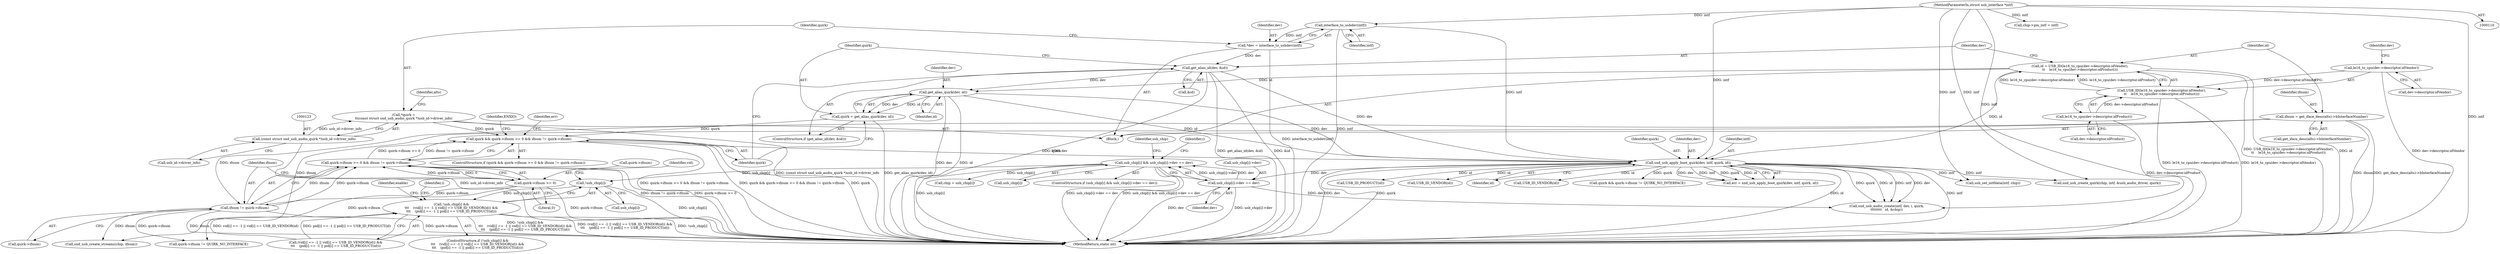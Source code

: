 digraph "0_linux_5f8cf712582617d523120df67d392059eaf2fc4b@array" {
"1000277" [label="(Call,!usb_chip[i])"];
"1000219" [label="(Call,usb_chip[i] && usb_chip[i]->dev == dev)"];
"1000223" [label="(Call,usb_chip[i]->dev == dev)"];
"1000191" [label="(Call,snd_usb_apply_boot_quirk(dev, intf, quirk, id))"];
"1000163" [label="(Call,get_alias_id(dev, &id))"];
"1000115" [label="(Call,*dev = interface_to_usbdev(intf))"];
"1000117" [label="(Call,interface_to_usbdev(intf))"];
"1000111" [label="(MethodParameterIn,struct usb_interface *intf)"];
"1000169" [label="(Call,get_alias_quirk(dev, id))"];
"1000147" [label="(Call,id = USB_ID(le16_to_cpu(dev->descriptor.idVendor),\n\t\t    le16_to_cpu(dev->descriptor.idProduct)))"];
"1000149" [label="(Call,USB_ID(le16_to_cpu(dev->descriptor.idVendor),\n\t\t    le16_to_cpu(dev->descriptor.idProduct)))"];
"1000150" [label="(Call,le16_to_cpu(dev->descriptor.idVendor))"];
"1000156" [label="(Call,le16_to_cpu(dev->descriptor.idProduct))"];
"1000173" [label="(Call,quirk && quirk->ifnum >= 0 && ifnum != quirk->ifnum)"];
"1000167" [label="(Call,quirk = get_alias_quirk(dev, id))"];
"1000120" [label="(Call,*quirk =\n\t\t(const struct snd_usb_audio_quirk *)usb_id->driver_info)"];
"1000122" [label="(Call,(const struct snd_usb_audio_quirk *)usb_id->driver_info)"];
"1000175" [label="(Call,quirk->ifnum >= 0 && ifnum != quirk->ifnum)"];
"1000176" [label="(Call,quirk->ifnum >= 0)"];
"1000181" [label="(Call,ifnum != quirk->ifnum)"];
"1000141" [label="(Call,ifnum = get_iface_desc(alts)->bInterfaceNumber)"];
"1000276" [label="(Call,!usb_chip[i] &&\n\t\t\t    (vid[i] == -1 || vid[i] == USB_ID_VENDOR(id)) &&\n\t\t\t    (pid[i] == -1 || pid[i] == USB_ID_PRODUCT(id)))"];
"1000281" [label="(Call,(vid[i] == -1 || vid[i] == USB_ID_VENDOR(id)) &&\n\t\t\t    (pid[i] == -1 || pid[i] == USB_ID_PRODUCT(id)))"];
"1000157" [label="(Call,dev->descriptor.idProduct)"];
"1000175" [label="(Call,quirk->ifnum >= 0 && ifnum != quirk->ifnum)"];
"1000195" [label="(Identifier,id)"];
"1000180" [label="(Literal,0)"];
"1000141" [label="(Call,ifnum = get_iface_desc(alts)->bInterfaceNumber)"];
"1000162" [label="(ControlStructure,if (get_alias_id(dev, &id)))"];
"1000117" [label="(Call,interface_to_usbdev(intf))"];
"1000142" [label="(Identifier,ifnum)"];
"1000183" [label="(Call,quirk->ifnum)"];
"1000168" [label="(Identifier,quirk)"];
"1000316" [label="(Call,snd_usb_audio_create(intf, dev, i, quirk,\n\t\t\t\t\t\t\t\t   id, &chip))"];
"1000115" [label="(Call,*dev = interface_to_usbdev(intf))"];
"1000156" [label="(Call,le16_to_cpu(dev->descriptor.idProduct))"];
"1000163" [label="(Call,get_alias_id(dev, &id))"];
"1000173" [label="(Call,quirk && quirk->ifnum >= 0 && ifnum != quirk->ifnum)"];
"1000118" [label="(Identifier,intf)"];
"1000251" [label="(Call,chip = usb_chip[i])"];
"1000408" [label="(Call,quirk->ifnum != QUIRK_NO_INTERFACE)"];
"1000170" [label="(Identifier,dev)"];
"1000176" [label="(Call,quirk->ifnum >= 0)"];
"1000177" [label="(Call,quirk->ifnum)"];
"1000150" [label="(Call,le16_to_cpu(dev->descriptor.idVendor))"];
"1000223" [label="(Call,usb_chip[i]->dev == dev)"];
"1000113" [label="(Block,)"];
"1000151" [label="(Call,dev->descriptor.idVendor)"];
"1000216" [label="(Identifier,i)"];
"1000192" [label="(Identifier,dev)"];
"1000219" [label="(Call,usb_chip[i] && usb_chip[i]->dev == dev)"];
"1000164" [label="(Identifier,dev)"];
"1000147" [label="(Call,id = USB_ID(le16_to_cpu(dev->descriptor.idVendor),\n\t\t    le16_to_cpu(dev->descriptor.idProduct)))"];
"1000111" [label="(MethodParameterIn,struct usb_interface *intf)"];
"1000169" [label="(Call,get_alias_quirk(dev, id))"];
"1000174" [label="(Identifier,quirk)"];
"1000357" [label="(Call,USB_ID_VENDOR(id))"];
"1000124" [label="(Call,usb_id->driver_info)"];
"1000275" [label="(ControlStructure,if (!usb_chip[i] &&\n\t\t\t    (vid[i] == -1 || vid[i] == USB_ID_VENDOR(id)) &&\n\t\t\t    (pid[i] == -1 || pid[i] == USB_ID_PRODUCT(id))))"];
"1000406" [label="(Call,quirk && quirk->ifnum != QUIRK_NO_INTERFACE)"];
"1000165" [label="(Call,&id)"];
"1000311" [label="(Identifier,enable)"];
"1000511" [label="(MethodReturn,static int)"];
"1000475" [label="(Call,usb_set_intfdata(intf, chip))"];
"1000229" [label="(Identifier,dev)"];
"1000274" [label="(Identifier,i)"];
"1000134" [label="(Identifier,alts)"];
"1000149" [label="(Call,USB_ID(le16_to_cpu(dev->descriptor.idVendor),\n\t\t    le16_to_cpu(dev->descriptor.idProduct)))"];
"1000220" [label="(Call,usb_chip[i])"];
"1000276" [label="(Call,!usb_chip[i] &&\n\t\t\t    (vid[i] == -1 || vid[i] == USB_ID_VENDOR(id)) &&\n\t\t\t    (pid[i] == -1 || pid[i] == USB_ID_PRODUCT(id)))"];
"1000122" [label="(Call,(const struct snd_usb_audio_quirk *)usb_id->driver_info)"];
"1000193" [label="(Identifier,intf)"];
"1000189" [label="(Call,err = snd_usb_apply_boot_quirk(dev, intf, quirk, id))"];
"1000329" [label="(Call,chip->pm_intf = intf)"];
"1000306" [label="(Call,USB_ID_PRODUCT(id))"];
"1000116" [label="(Identifier,dev)"];
"1000120" [label="(Call,*quirk =\n\t\t(const struct snd_usb_audio_quirk *)usb_id->driver_info)"];
"1000167" [label="(Call,quirk = get_alias_quirk(dev, id))"];
"1000236" [label="(Identifier,usb_chip)"];
"1000285" [label="(Identifier,vid)"];
"1000191" [label="(Call,snd_usb_apply_boot_quirk(dev, intf, quirk, id))"];
"1000148" [label="(Identifier,id)"];
"1000224" [label="(Call,usb_chip[i]->dev)"];
"1000171" [label="(Identifier,id)"];
"1000278" [label="(Call,usb_chip[i])"];
"1000188" [label="(Identifier,ENXIO)"];
"1000277" [label="(Call,!usb_chip[i])"];
"1000159" [label="(Identifier,dev)"];
"1000143" [label="(Call,get_iface_desc(alts)->bInterfaceNumber)"];
"1000181" [label="(Call,ifnum != quirk->ifnum)"];
"1000121" [label="(Identifier,quirk)"];
"1000218" [label="(ControlStructure,if (usb_chip[i] && usb_chip[i]->dev == dev))"];
"1000434" [label="(Call,snd_usb_create_streams(chip, ifnum))"];
"1000416" [label="(Call,snd_usb_create_quirk(chip, intf, &usb_audio_driver, quirk))"];
"1000182" [label="(Identifier,ifnum)"];
"1000194" [label="(Identifier,quirk)"];
"1000190" [label="(Identifier,err)"];
"1000172" [label="(ControlStructure,if (quirk && quirk->ifnum >= 0 && ifnum != quirk->ifnum))"];
"1000293" [label="(Call,USB_ID_VENDOR(id))"];
"1000277" -> "1000276"  [label="AST: "];
"1000277" -> "1000278"  [label="CFG: "];
"1000278" -> "1000277"  [label="AST: "];
"1000285" -> "1000277"  [label="CFG: "];
"1000276" -> "1000277"  [label="CFG: "];
"1000277" -> "1000511"  [label="DDG: usb_chip[i]"];
"1000277" -> "1000276"  [label="DDG: usb_chip[i]"];
"1000219" -> "1000277"  [label="DDG: usb_chip[i]"];
"1000219" -> "1000218"  [label="AST: "];
"1000219" -> "1000220"  [label="CFG: "];
"1000219" -> "1000223"  [label="CFG: "];
"1000220" -> "1000219"  [label="AST: "];
"1000223" -> "1000219"  [label="AST: "];
"1000236" -> "1000219"  [label="CFG: "];
"1000216" -> "1000219"  [label="CFG: "];
"1000219" -> "1000511"  [label="DDG: usb_chip[i]->dev == dev"];
"1000219" -> "1000511"  [label="DDG: usb_chip[i] && usb_chip[i]->dev == dev"];
"1000219" -> "1000511"  [label="DDG: usb_chip[i]"];
"1000223" -> "1000219"  [label="DDG: usb_chip[i]->dev"];
"1000223" -> "1000219"  [label="DDG: dev"];
"1000219" -> "1000251"  [label="DDG: usb_chip[i]"];
"1000223" -> "1000229"  [label="CFG: "];
"1000224" -> "1000223"  [label="AST: "];
"1000229" -> "1000223"  [label="AST: "];
"1000223" -> "1000511"  [label="DDG: dev"];
"1000223" -> "1000511"  [label="DDG: usb_chip[i]->dev"];
"1000191" -> "1000223"  [label="DDG: dev"];
"1000223" -> "1000316"  [label="DDG: dev"];
"1000191" -> "1000189"  [label="AST: "];
"1000191" -> "1000195"  [label="CFG: "];
"1000192" -> "1000191"  [label="AST: "];
"1000193" -> "1000191"  [label="AST: "];
"1000194" -> "1000191"  [label="AST: "];
"1000195" -> "1000191"  [label="AST: "];
"1000189" -> "1000191"  [label="CFG: "];
"1000191" -> "1000511"  [label="DDG: quirk"];
"1000191" -> "1000511"  [label="DDG: id"];
"1000191" -> "1000511"  [label="DDG: intf"];
"1000191" -> "1000511"  [label="DDG: dev"];
"1000191" -> "1000189"  [label="DDG: dev"];
"1000191" -> "1000189"  [label="DDG: intf"];
"1000191" -> "1000189"  [label="DDG: quirk"];
"1000191" -> "1000189"  [label="DDG: id"];
"1000163" -> "1000191"  [label="DDG: dev"];
"1000169" -> "1000191"  [label="DDG: dev"];
"1000169" -> "1000191"  [label="DDG: id"];
"1000117" -> "1000191"  [label="DDG: intf"];
"1000111" -> "1000191"  [label="DDG: intf"];
"1000173" -> "1000191"  [label="DDG: quirk"];
"1000147" -> "1000191"  [label="DDG: id"];
"1000191" -> "1000293"  [label="DDG: id"];
"1000191" -> "1000306"  [label="DDG: id"];
"1000191" -> "1000316"  [label="DDG: intf"];
"1000191" -> "1000316"  [label="DDG: dev"];
"1000191" -> "1000316"  [label="DDG: quirk"];
"1000191" -> "1000316"  [label="DDG: id"];
"1000191" -> "1000357"  [label="DDG: id"];
"1000191" -> "1000406"  [label="DDG: quirk"];
"1000191" -> "1000416"  [label="DDG: intf"];
"1000191" -> "1000475"  [label="DDG: intf"];
"1000163" -> "1000162"  [label="AST: "];
"1000163" -> "1000165"  [label="CFG: "];
"1000164" -> "1000163"  [label="AST: "];
"1000165" -> "1000163"  [label="AST: "];
"1000168" -> "1000163"  [label="CFG: "];
"1000174" -> "1000163"  [label="CFG: "];
"1000163" -> "1000511"  [label="DDG: dev"];
"1000163" -> "1000511"  [label="DDG: get_alias_id(dev, &id)"];
"1000163" -> "1000511"  [label="DDG: &id"];
"1000115" -> "1000163"  [label="DDG: dev"];
"1000163" -> "1000169"  [label="DDG: dev"];
"1000115" -> "1000113"  [label="AST: "];
"1000115" -> "1000117"  [label="CFG: "];
"1000116" -> "1000115"  [label="AST: "];
"1000117" -> "1000115"  [label="AST: "];
"1000121" -> "1000115"  [label="CFG: "];
"1000115" -> "1000511"  [label="DDG: interface_to_usbdev(intf)"];
"1000117" -> "1000115"  [label="DDG: intf"];
"1000117" -> "1000118"  [label="CFG: "];
"1000118" -> "1000117"  [label="AST: "];
"1000117" -> "1000511"  [label="DDG: intf"];
"1000111" -> "1000117"  [label="DDG: intf"];
"1000111" -> "1000110"  [label="AST: "];
"1000111" -> "1000511"  [label="DDG: intf"];
"1000111" -> "1000316"  [label="DDG: intf"];
"1000111" -> "1000329"  [label="DDG: intf"];
"1000111" -> "1000416"  [label="DDG: intf"];
"1000111" -> "1000475"  [label="DDG: intf"];
"1000169" -> "1000167"  [label="AST: "];
"1000169" -> "1000171"  [label="CFG: "];
"1000170" -> "1000169"  [label="AST: "];
"1000171" -> "1000169"  [label="AST: "];
"1000167" -> "1000169"  [label="CFG: "];
"1000169" -> "1000511"  [label="DDG: id"];
"1000169" -> "1000511"  [label="DDG: dev"];
"1000169" -> "1000167"  [label="DDG: dev"];
"1000169" -> "1000167"  [label="DDG: id"];
"1000147" -> "1000169"  [label="DDG: id"];
"1000147" -> "1000113"  [label="AST: "];
"1000147" -> "1000149"  [label="CFG: "];
"1000148" -> "1000147"  [label="AST: "];
"1000149" -> "1000147"  [label="AST: "];
"1000164" -> "1000147"  [label="CFG: "];
"1000147" -> "1000511"  [label="DDG: id"];
"1000147" -> "1000511"  [label="DDG: USB_ID(le16_to_cpu(dev->descriptor.idVendor),\n\t\t    le16_to_cpu(dev->descriptor.idProduct))"];
"1000149" -> "1000147"  [label="DDG: le16_to_cpu(dev->descriptor.idVendor)"];
"1000149" -> "1000147"  [label="DDG: le16_to_cpu(dev->descriptor.idProduct)"];
"1000149" -> "1000156"  [label="CFG: "];
"1000150" -> "1000149"  [label="AST: "];
"1000156" -> "1000149"  [label="AST: "];
"1000149" -> "1000511"  [label="DDG: le16_to_cpu(dev->descriptor.idVendor)"];
"1000149" -> "1000511"  [label="DDG: le16_to_cpu(dev->descriptor.idProduct)"];
"1000150" -> "1000149"  [label="DDG: dev->descriptor.idVendor"];
"1000156" -> "1000149"  [label="DDG: dev->descriptor.idProduct"];
"1000150" -> "1000151"  [label="CFG: "];
"1000151" -> "1000150"  [label="AST: "];
"1000159" -> "1000150"  [label="CFG: "];
"1000150" -> "1000511"  [label="DDG: dev->descriptor.idVendor"];
"1000156" -> "1000157"  [label="CFG: "];
"1000157" -> "1000156"  [label="AST: "];
"1000156" -> "1000511"  [label="DDG: dev->descriptor.idProduct"];
"1000173" -> "1000172"  [label="AST: "];
"1000173" -> "1000174"  [label="CFG: "];
"1000173" -> "1000175"  [label="CFG: "];
"1000174" -> "1000173"  [label="AST: "];
"1000175" -> "1000173"  [label="AST: "];
"1000188" -> "1000173"  [label="CFG: "];
"1000190" -> "1000173"  [label="CFG: "];
"1000173" -> "1000511"  [label="DDG: quirk && quirk->ifnum >= 0 && ifnum != quirk->ifnum"];
"1000173" -> "1000511"  [label="DDG: quirk"];
"1000173" -> "1000511"  [label="DDG: quirk->ifnum >= 0 && ifnum != quirk->ifnum"];
"1000167" -> "1000173"  [label="DDG: quirk"];
"1000120" -> "1000173"  [label="DDG: quirk"];
"1000175" -> "1000173"  [label="DDG: quirk->ifnum >= 0"];
"1000175" -> "1000173"  [label="DDG: ifnum != quirk->ifnum"];
"1000167" -> "1000162"  [label="AST: "];
"1000168" -> "1000167"  [label="AST: "];
"1000174" -> "1000167"  [label="CFG: "];
"1000167" -> "1000511"  [label="DDG: get_alias_quirk(dev, id)"];
"1000120" -> "1000113"  [label="AST: "];
"1000120" -> "1000122"  [label="CFG: "];
"1000121" -> "1000120"  [label="AST: "];
"1000122" -> "1000120"  [label="AST: "];
"1000134" -> "1000120"  [label="CFG: "];
"1000120" -> "1000511"  [label="DDG: (const struct snd_usb_audio_quirk *)usb_id->driver_info"];
"1000122" -> "1000120"  [label="DDG: usb_id->driver_info"];
"1000122" -> "1000124"  [label="CFG: "];
"1000123" -> "1000122"  [label="AST: "];
"1000124" -> "1000122"  [label="AST: "];
"1000122" -> "1000511"  [label="DDG: usb_id->driver_info"];
"1000175" -> "1000176"  [label="CFG: "];
"1000175" -> "1000181"  [label="CFG: "];
"1000176" -> "1000175"  [label="AST: "];
"1000181" -> "1000175"  [label="AST: "];
"1000175" -> "1000511"  [label="DDG: ifnum != quirk->ifnum"];
"1000175" -> "1000511"  [label="DDG: quirk->ifnum >= 0"];
"1000176" -> "1000175"  [label="DDG: quirk->ifnum"];
"1000176" -> "1000175"  [label="DDG: 0"];
"1000181" -> "1000175"  [label="DDG: ifnum"];
"1000181" -> "1000175"  [label="DDG: quirk->ifnum"];
"1000176" -> "1000180"  [label="CFG: "];
"1000177" -> "1000176"  [label="AST: "];
"1000180" -> "1000176"  [label="AST: "];
"1000182" -> "1000176"  [label="CFG: "];
"1000176" -> "1000511"  [label="DDG: quirk->ifnum"];
"1000176" -> "1000181"  [label="DDG: quirk->ifnum"];
"1000176" -> "1000408"  [label="DDG: quirk->ifnum"];
"1000181" -> "1000183"  [label="CFG: "];
"1000182" -> "1000181"  [label="AST: "];
"1000183" -> "1000181"  [label="AST: "];
"1000181" -> "1000511"  [label="DDG: ifnum"];
"1000181" -> "1000511"  [label="DDG: quirk->ifnum"];
"1000141" -> "1000181"  [label="DDG: ifnum"];
"1000181" -> "1000408"  [label="DDG: quirk->ifnum"];
"1000181" -> "1000434"  [label="DDG: ifnum"];
"1000141" -> "1000113"  [label="AST: "];
"1000141" -> "1000143"  [label="CFG: "];
"1000142" -> "1000141"  [label="AST: "];
"1000143" -> "1000141"  [label="AST: "];
"1000148" -> "1000141"  [label="CFG: "];
"1000141" -> "1000511"  [label="DDG: ifnum"];
"1000141" -> "1000511"  [label="DDG: get_iface_desc(alts)->bInterfaceNumber"];
"1000141" -> "1000434"  [label="DDG: ifnum"];
"1000276" -> "1000275"  [label="AST: "];
"1000276" -> "1000281"  [label="CFG: "];
"1000281" -> "1000276"  [label="AST: "];
"1000311" -> "1000276"  [label="CFG: "];
"1000274" -> "1000276"  [label="CFG: "];
"1000276" -> "1000511"  [label="DDG: !usb_chip[i] &&\n\t\t\t    (vid[i] == -1 || vid[i] == USB_ID_VENDOR(id)) &&\n\t\t\t    (pid[i] == -1 || pid[i] == USB_ID_PRODUCT(id))"];
"1000276" -> "1000511"  [label="DDG: (vid[i] == -1 || vid[i] == USB_ID_VENDOR(id)) &&\n\t\t\t    (pid[i] == -1 || pid[i] == USB_ID_PRODUCT(id))"];
"1000276" -> "1000511"  [label="DDG: !usb_chip[i]"];
"1000281" -> "1000276"  [label="DDG: vid[i] == -1 || vid[i] == USB_ID_VENDOR(id)"];
"1000281" -> "1000276"  [label="DDG: pid[i] == -1 || pid[i] == USB_ID_PRODUCT(id)"];
}
